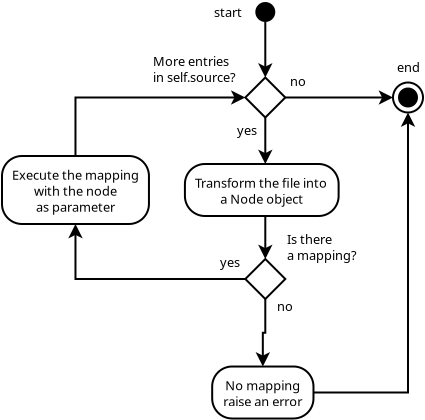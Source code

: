 <?xml version="1.0" encoding="UTF-8"?>
<dia:diagram xmlns:dia="http://www.lysator.liu.se/~alla/dia/">
  <dia:layer name="Fondo" visible="true" active="true">
	<dia:object type="UML - State Term" version="0" id="O0">
	  <dia:attribute name="obj_pos">
		<dia:point val="14.615,1.75"/>
	  </dia:attribute>
	  <dia:attribute name="obj_bb">
		<dia:rectangle val="14.565,1.7;15.665,2.8"/>
	  </dia:attribute>
	  <dia:attribute name="meta">
		<dia:composite type="dict"/>
	  </dia:attribute>
	  <dia:attribute name="elem_corner">
		<dia:point val="14.615,1.75"/>
	  </dia:attribute>
	  <dia:attribute name="elem_width">
		<dia:real val="1"/>
	  </dia:attribute>
	  <dia:attribute name="elem_height">
		<dia:real val="1"/>
	  </dia:attribute>
	  <dia:attribute name="line_colour">
		<dia:color val="#000000"/>
	  </dia:attribute>
	  <dia:attribute name="fill_colour">
		<dia:color val="#ffffff"/>
	  </dia:attribute>
	  <dia:attribute name="is_final">
		<dia:boolean val="false"/>
	  </dia:attribute>
	</dia:object>
	<dia:object type="UML - State Term" version="0" id="O1">
	  <dia:attribute name="obj_pos">
		<dia:point val="21.5,5.775"/>
	  </dia:attribute>
	  <dia:attribute name="obj_bb">
		<dia:rectangle val="21.45,5.725;23.05,7.325"/>
	  </dia:attribute>
	  <dia:attribute name="meta">
		<dia:composite type="dict"/>
	  </dia:attribute>
	  <dia:attribute name="elem_corner">
		<dia:point val="21.5,5.775"/>
	  </dia:attribute>
	  <dia:attribute name="elem_width">
		<dia:real val="1.5"/>
	  </dia:attribute>
	  <dia:attribute name="elem_height">
		<dia:real val="1.5"/>
	  </dia:attribute>
	  <dia:attribute name="line_colour">
		<dia:color val="#000000"/>
	  </dia:attribute>
	  <dia:attribute name="fill_colour">
		<dia:color val="#ffffff"/>
	  </dia:attribute>
	  <dia:attribute name="is_final">
		<dia:boolean val="true"/>
	  </dia:attribute>
	</dia:object>
	<dia:object type="UML - Branch" version="0" id="O2">
	  <dia:attribute name="obj_pos">
		<dia:point val="14.115,5.525"/>
	  </dia:attribute>
	  <dia:attribute name="obj_bb">
		<dia:rectangle val="14.044,5.454;16.186,7.596"/>
	  </dia:attribute>
	  <dia:attribute name="meta">
		<dia:composite type="dict"/>
	  </dia:attribute>
	  <dia:attribute name="elem_corner">
		<dia:point val="14.115,5.525"/>
	  </dia:attribute>
	  <dia:attribute name="elem_width">
		<dia:real val="2"/>
	  </dia:attribute>
	  <dia:attribute name="elem_height">
		<dia:real val="2"/>
	  </dia:attribute>
	  <dia:attribute name="line_colour">
		<dia:color val="#000000"/>
	  </dia:attribute>
	  <dia:attribute name="fill_colour">
		<dia:color val="#ffffff"/>
	  </dia:attribute>
	</dia:object>
	<dia:object type="UML - Branch" version="0" id="O3">
	  <dia:attribute name="obj_pos">
		<dia:point val="14.115,14.6"/>
	  </dia:attribute>
	  <dia:attribute name="obj_bb">
		<dia:rectangle val="14.044,14.529;16.186,16.671"/>
	  </dia:attribute>
	  <dia:attribute name="meta">
		<dia:composite type="dict"/>
	  </dia:attribute>
	  <dia:attribute name="elem_corner">
		<dia:point val="14.115,14.6"/>
	  </dia:attribute>
	  <dia:attribute name="elem_width">
		<dia:real val="2"/>
	  </dia:attribute>
	  <dia:attribute name="elem_height">
		<dia:real val="2"/>
	  </dia:attribute>
	  <dia:attribute name="line_colour">
		<dia:color val="#000000"/>
	  </dia:attribute>
	  <dia:attribute name="fill_colour">
		<dia:color val="#ffffff"/>
	  </dia:attribute>
	</dia:object>
	<dia:object type="UML - Activity" version="0" id="O4">
	  <dia:attribute name="obj_pos">
		<dia:point val="11.096,9.85"/>
	  </dia:attribute>
	  <dia:attribute name="obj_bb">
		<dia:rectangle val="11.046,9.8;19.184,12.5"/>
	  </dia:attribute>
	  <dia:attribute name="meta">
		<dia:composite type="dict"/>
	  </dia:attribute>
	  <dia:attribute name="elem_corner">
		<dia:point val="11.096,9.85"/>
	  </dia:attribute>
	  <dia:attribute name="elem_width">
		<dia:real val="8.037"/>
	  </dia:attribute>
	  <dia:attribute name="elem_height">
		<dia:real val="2.6"/>
	  </dia:attribute>
	  <dia:attribute name="line_colour">
		<dia:color val="#000000"/>
	  </dia:attribute>
	  <dia:attribute name="fill_colour">
		<dia:color val="#ffffff"/>
	  </dia:attribute>
	  <dia:attribute name="text">
		<dia:composite type="text">
		  <dia:attribute name="string">
			<dia:string>#Transform the file into
a Node object#</dia:string>
		  </dia:attribute>
		  <dia:attribute name="font">
			<dia:font family="sans" style="0" name="Helvetica"/>
		  </dia:attribute>
		  <dia:attribute name="height">
			<dia:real val="0.8"/>
		  </dia:attribute>
		  <dia:attribute name="pos">
			<dia:point val="15.115,10.945"/>
		  </dia:attribute>
		  <dia:attribute name="color">
			<dia:color val="#000000"/>
		  </dia:attribute>
		  <dia:attribute name="alignment">
			<dia:enum val="1"/>
		  </dia:attribute>
		</dia:composite>
	  </dia:attribute>
	</dia:object>
	<dia:object type="Standard - Line" version="0" id="O5">
	  <dia:attribute name="obj_pos">
		<dia:point val="15.115,2.75"/>
	  </dia:attribute>
	  <dia:attribute name="obj_bb">
		<dia:rectangle val="14.753,2.7;15.477,5.637"/>
	  </dia:attribute>
	  <dia:attribute name="conn_endpoints">
		<dia:point val="15.115,2.75"/>
		<dia:point val="15.115,5.525"/>
	  </dia:attribute>
	  <dia:attribute name="numcp">
		<dia:int val="1"/>
	  </dia:attribute>
	  <dia:attribute name="end_arrow">
		<dia:enum val="22"/>
	  </dia:attribute>
	  <dia:attribute name="end_arrow_length">
		<dia:real val="0.5"/>
	  </dia:attribute>
	  <dia:attribute name="end_arrow_width">
		<dia:real val="0.5"/>
	  </dia:attribute>
	  <dia:connections>
		<dia:connection handle="0" to="O0" connection="6"/>
		<dia:connection handle="1" to="O2" connection="1"/>
	  </dia:connections>
	</dia:object>
	<dia:object type="Standard - Line" version="0" id="O6">
	  <dia:attribute name="obj_pos">
		<dia:point val="16.115,6.525"/>
	  </dia:attribute>
	  <dia:attribute name="obj_bb">
		<dia:rectangle val="16.065,6.163;21.612,6.887"/>
	  </dia:attribute>
	  <dia:attribute name="conn_endpoints">
		<dia:point val="16.115,6.525"/>
		<dia:point val="21.5,6.525"/>
	  </dia:attribute>
	  <dia:attribute name="numcp">
		<dia:int val="1"/>
	  </dia:attribute>
	  <dia:attribute name="end_arrow">
		<dia:enum val="22"/>
	  </dia:attribute>
	  <dia:attribute name="end_arrow_length">
		<dia:real val="0.5"/>
	  </dia:attribute>
	  <dia:attribute name="end_arrow_width">
		<dia:real val="0.5"/>
	  </dia:attribute>
	  <dia:connections>
		<dia:connection handle="0" to="O2" connection="2"/>
		<dia:connection handle="1" to="O1" connection="3"/>
	  </dia:connections>
	</dia:object>
	<dia:object type="Standard - Line" version="0" id="O7">
	  <dia:attribute name="obj_pos">
		<dia:point val="15.115,7.525"/>
	  </dia:attribute>
	  <dia:attribute name="obj_bb">
		<dia:rectangle val="14.753,7.475;15.477,9.962"/>
	  </dia:attribute>
	  <dia:attribute name="conn_endpoints">
		<dia:point val="15.115,7.525"/>
		<dia:point val="15.115,9.85"/>
	  </dia:attribute>
	  <dia:attribute name="numcp">
		<dia:int val="1"/>
	  </dia:attribute>
	  <dia:attribute name="end_arrow">
		<dia:enum val="22"/>
	  </dia:attribute>
	  <dia:attribute name="end_arrow_length">
		<dia:real val="0.5"/>
	  </dia:attribute>
	  <dia:attribute name="end_arrow_width">
		<dia:real val="0.5"/>
	  </dia:attribute>
	  <dia:connections>
		<dia:connection handle="0" to="O2" connection="3"/>
		<dia:connection handle="1" to="O4" connection="1"/>
	  </dia:connections>
	</dia:object>
	<dia:object type="UML - Activity" version="0" id="O8">
	  <dia:attribute name="obj_pos">
		<dia:point val="1.95,9.45"/>
	  </dia:attribute>
	  <dia:attribute name="obj_bb">
		<dia:rectangle val="1.9,9.4;9.838,12.9"/>
	  </dia:attribute>
	  <dia:attribute name="meta">
		<dia:composite type="dict"/>
	  </dia:attribute>
	  <dia:attribute name="elem_corner">
		<dia:point val="1.95,9.45"/>
	  </dia:attribute>
	  <dia:attribute name="elem_width">
		<dia:real val="7.838"/>
	  </dia:attribute>
	  <dia:attribute name="elem_height">
		<dia:real val="3.4"/>
	  </dia:attribute>
	  <dia:attribute name="line_colour">
		<dia:color val="#000000"/>
	  </dia:attribute>
	  <dia:attribute name="fill_colour">
		<dia:color val="#ffffff"/>
	  </dia:attribute>
	  <dia:attribute name="text">
		<dia:composite type="text">
		  <dia:attribute name="string">
			<dia:string>#Execute the mapping
with the node
as parameter#</dia:string>
		  </dia:attribute>
		  <dia:attribute name="font">
			<dia:font family="sans" style="0" name="Helvetica"/>
		  </dia:attribute>
		  <dia:attribute name="height">
			<dia:real val="0.8"/>
		  </dia:attribute>
		  <dia:attribute name="pos">
			<dia:point val="5.869,10.545"/>
		  </dia:attribute>
		  <dia:attribute name="color">
			<dia:color val="#000000"/>
		  </dia:attribute>
		  <dia:attribute name="alignment">
			<dia:enum val="1"/>
		  </dia:attribute>
		</dia:composite>
	  </dia:attribute>
	</dia:object>
	<dia:object type="Standard - Line" version="0" id="O9">
	  <dia:attribute name="obj_pos">
		<dia:point val="15.115,12.45"/>
	  </dia:attribute>
	  <dia:attribute name="obj_bb">
		<dia:rectangle val="14.753,12.4;15.477,14.712"/>
	  </dia:attribute>
	  <dia:attribute name="conn_endpoints">
		<dia:point val="15.115,12.45"/>
		<dia:point val="15.115,14.6"/>
	  </dia:attribute>
	  <dia:attribute name="numcp">
		<dia:int val="1"/>
	  </dia:attribute>
	  <dia:attribute name="end_arrow">
		<dia:enum val="22"/>
	  </dia:attribute>
	  <dia:attribute name="end_arrow_length">
		<dia:real val="0.5"/>
	  </dia:attribute>
	  <dia:attribute name="end_arrow_width">
		<dia:real val="0.5"/>
	  </dia:attribute>
	  <dia:connections>
		<dia:connection handle="0" to="O4" connection="6"/>
		<dia:connection handle="1" to="O3" connection="1"/>
	  </dia:connections>
	</dia:object>
	<dia:object type="UML - Activity" version="0" id="O10">
	  <dia:attribute name="obj_pos">
		<dia:point val="12.459,19.975"/>
	  </dia:attribute>
	  <dia:attribute name="obj_bb">
		<dia:rectangle val="12.409,19.925;17.821,22.625"/>
	  </dia:attribute>
	  <dia:attribute name="meta">
		<dia:composite type="dict"/>
	  </dia:attribute>
	  <dia:attribute name="elem_corner">
		<dia:point val="12.459,19.975"/>
	  </dia:attribute>
	  <dia:attribute name="elem_width">
		<dia:real val="5.312"/>
	  </dia:attribute>
	  <dia:attribute name="elem_height">
		<dia:real val="2.6"/>
	  </dia:attribute>
	  <dia:attribute name="line_colour">
		<dia:color val="#000000"/>
	  </dia:attribute>
	  <dia:attribute name="fill_colour">
		<dia:color val="#ffffff"/>
	  </dia:attribute>
	  <dia:attribute name="text">
		<dia:composite type="text">
		  <dia:attribute name="string">
			<dia:string>#No mapping
raise an error#</dia:string>
		  </dia:attribute>
		  <dia:attribute name="font">
			<dia:font family="sans" style="0" name="Helvetica"/>
		  </dia:attribute>
		  <dia:attribute name="height">
			<dia:real val="0.8"/>
		  </dia:attribute>
		  <dia:attribute name="pos">
			<dia:point val="15.115,21.07"/>
		  </dia:attribute>
		  <dia:attribute name="color">
			<dia:color val="#000000"/>
		  </dia:attribute>
		  <dia:attribute name="alignment">
			<dia:enum val="1"/>
		  </dia:attribute>
		</dia:composite>
	  </dia:attribute>
	</dia:object>
	<dia:object type="Standard - ZigZagLine" version="1" id="O11">
	  <dia:attribute name="obj_pos">
		<dia:point val="5.869,9.45"/>
	  </dia:attribute>
	  <dia:attribute name="obj_bb">
		<dia:rectangle val="5.819,6.163;14.227,9.5"/>
	  </dia:attribute>
	  <dia:attribute name="orth_points">
		<dia:point val="5.869,9.45"/>
		<dia:point val="5.869,6.525"/>
		<dia:point val="14.115,6.525"/>
	  </dia:attribute>
	  <dia:attribute name="orth_orient">
		<dia:enum val="1"/>
		<dia:enum val="0"/>
	  </dia:attribute>
	  <dia:attribute name="autorouting">
		<dia:boolean val="true"/>
	  </dia:attribute>
	  <dia:attribute name="end_arrow">
		<dia:enum val="22"/>
	  </dia:attribute>
	  <dia:attribute name="end_arrow_length">
		<dia:real val="0.5"/>
	  </dia:attribute>
	  <dia:attribute name="end_arrow_width">
		<dia:real val="0.5"/>
	  </dia:attribute>
	  <dia:connections>
		<dia:connection handle="0" to="O8" connection="1"/>
		<dia:connection handle="1" to="O2" connection="0"/>
	  </dia:connections>
	</dia:object>
	<dia:object type="Standard - ZigZagLine" version="1" id="O12">
	  <dia:attribute name="obj_pos">
		<dia:point val="15.115,16.6"/>
	  </dia:attribute>
	  <dia:attribute name="obj_bb">
		<dia:rectangle val="14.753,16.55;15.477,20.087"/>
	  </dia:attribute>
	  <dia:attribute name="orth_points">
		<dia:point val="15.115,16.6"/>
		<dia:point val="15.115,18.288"/>
		<dia:point val="15.115,18.288"/>
		<dia:point val="15.115,19.975"/>
	  </dia:attribute>
	  <dia:attribute name="orth_orient">
		<dia:enum val="1"/>
		<dia:enum val="0"/>
		<dia:enum val="1"/>
	  </dia:attribute>
	  <dia:attribute name="autorouting">
		<dia:boolean val="true"/>
	  </dia:attribute>
	  <dia:attribute name="end_arrow">
		<dia:enum val="22"/>
	  </dia:attribute>
	  <dia:attribute name="end_arrow_length">
		<dia:real val="0.5"/>
	  </dia:attribute>
	  <dia:attribute name="end_arrow_width">
		<dia:real val="0.5"/>
	  </dia:attribute>
	  <dia:connections>
		<dia:connection handle="0" to="O3" connection="3"/>
		<dia:connection handle="1" to="O10" connection="1"/>
	  </dia:connections>
	</dia:object>
	<dia:object type="Standard - ZigZagLine" version="1" id="O13">
	  <dia:attribute name="obj_pos">
		<dia:point val="14.115,15.6"/>
	  </dia:attribute>
	  <dia:attribute name="obj_bb">
		<dia:rectangle val="5.507,12.738;14.165,15.65"/>
	  </dia:attribute>
	  <dia:attribute name="orth_points">
		<dia:point val="14.115,15.6"/>
		<dia:point val="5.869,15.6"/>
		<dia:point val="5.869,12.85"/>
	  </dia:attribute>
	  <dia:attribute name="orth_orient">
		<dia:enum val="0"/>
		<dia:enum val="1"/>
	  </dia:attribute>
	  <dia:attribute name="autorouting">
		<dia:boolean val="true"/>
	  </dia:attribute>
	  <dia:attribute name="end_arrow">
		<dia:enum val="22"/>
	  </dia:attribute>
	  <dia:attribute name="end_arrow_length">
		<dia:real val="0.5"/>
	  </dia:attribute>
	  <dia:attribute name="end_arrow_width">
		<dia:real val="0.5"/>
	  </dia:attribute>
	  <dia:connections>
		<dia:connection handle="0" to="O3" connection="0"/>
		<dia:connection handle="1" to="O8" connection="6"/>
	  </dia:connections>
	</dia:object>
	<dia:object type="Standard - Text" version="1" id="O14">
	  <dia:attribute name="obj_pos">
		<dia:point val="16.2,13.85"/>
	  </dia:attribute>
	  <dia:attribute name="obj_bb">
		<dia:rectangle val="16.2,13.255;19.955,14.803"/>
	  </dia:attribute>
	  <dia:attribute name="text">
		<dia:composite type="text">
		  <dia:attribute name="string">
			<dia:string>#Is there
a mapping?#</dia:string>
		  </dia:attribute>
		  <dia:attribute name="font">
			<dia:font family="sans" style="0" name="Helvetica"/>
		  </dia:attribute>
		  <dia:attribute name="height">
			<dia:real val="0.8"/>
		  </dia:attribute>
		  <dia:attribute name="pos">
			<dia:point val="16.2,13.85"/>
		  </dia:attribute>
		  <dia:attribute name="color">
			<dia:color val="#000000"/>
		  </dia:attribute>
		  <dia:attribute name="alignment">
			<dia:enum val="0"/>
		  </dia:attribute>
		</dia:composite>
	  </dia:attribute>
	  <dia:attribute name="valign">
		<dia:enum val="3"/>
	  </dia:attribute>
	</dia:object>
	<dia:object type="Standard - Text" version="1" id="O15">
	  <dia:attribute name="obj_pos">
		<dia:point val="21.7,5.25"/>
	  </dia:attribute>
	  <dia:attribute name="obj_bb">
		<dia:rectangle val="21.7,4.655;22.907,5.402"/>
	  </dia:attribute>
	  <dia:attribute name="text">
		<dia:composite type="text">
		  <dia:attribute name="string">
			<dia:string>#end#</dia:string>
		  </dia:attribute>
		  <dia:attribute name="font">
			<dia:font family="sans" style="0" name="Helvetica"/>
		  </dia:attribute>
		  <dia:attribute name="height">
			<dia:real val="0.8"/>
		  </dia:attribute>
		  <dia:attribute name="pos">
			<dia:point val="21.7,5.25"/>
		  </dia:attribute>
		  <dia:attribute name="color">
			<dia:color val="#000000"/>
		  </dia:attribute>
		  <dia:attribute name="alignment">
			<dia:enum val="0"/>
		  </dia:attribute>
		</dia:composite>
	  </dia:attribute>
	  <dia:attribute name="valign">
		<dia:enum val="3"/>
	  </dia:attribute>
	</dia:object>
	<dia:object type="Standard - Text" version="1" id="O16">
	  <dia:attribute name="obj_pos">
		<dia:point val="12.55,2.5"/>
	  </dia:attribute>
	  <dia:attribute name="obj_bb">
		<dia:rectangle val="12.55,1.905;14.037,2.652"/>
	  </dia:attribute>
	  <dia:attribute name="text">
		<dia:composite type="text">
		  <dia:attribute name="string">
			<dia:string>#start#</dia:string>
		  </dia:attribute>
		  <dia:attribute name="font">
			<dia:font family="sans" style="0" name="Helvetica"/>
		  </dia:attribute>
		  <dia:attribute name="height">
			<dia:real val="0.8"/>
		  </dia:attribute>
		  <dia:attribute name="pos">
			<dia:point val="12.55,2.5"/>
		  </dia:attribute>
		  <dia:attribute name="color">
			<dia:color val="#000000"/>
		  </dia:attribute>
		  <dia:attribute name="alignment">
			<dia:enum val="0"/>
		  </dia:attribute>
		</dia:composite>
	  </dia:attribute>
	  <dia:attribute name="valign">
		<dia:enum val="3"/>
	  </dia:attribute>
	</dia:object>
	<dia:object type="Standard - Text" version="1" id="O17">
	  <dia:attribute name="obj_pos">
		<dia:point val="9.5,4.95"/>
	  </dia:attribute>
	  <dia:attribute name="obj_bb">
		<dia:rectangle val="9.5,4.355;14.035,5.902"/>
	  </dia:attribute>
	  <dia:attribute name="text">
		<dia:composite type="text">
		  <dia:attribute name="string">
			<dia:string>#More entries
in self.source?#</dia:string>
		  </dia:attribute>
		  <dia:attribute name="font">
			<dia:font family="sans" style="0" name="Helvetica"/>
		  </dia:attribute>
		  <dia:attribute name="height">
			<dia:real val="0.8"/>
		  </dia:attribute>
		  <dia:attribute name="pos">
			<dia:point val="9.5,4.95"/>
		  </dia:attribute>
		  <dia:attribute name="color">
			<dia:color val="#000000"/>
		  </dia:attribute>
		  <dia:attribute name="alignment">
			<dia:enum val="0"/>
		  </dia:attribute>
		</dia:composite>
	  </dia:attribute>
	  <dia:attribute name="valign">
		<dia:enum val="3"/>
	  </dia:attribute>
	</dia:object>
	<dia:object type="Standard - Text" version="1" id="O18">
	  <dia:attribute name="obj_pos">
		<dia:point val="13.7,8.4"/>
	  </dia:attribute>
	  <dia:attribute name="obj_bb">
		<dia:rectangle val="13.7,7.805;15.01,8.553"/>
	  </dia:attribute>
	  <dia:attribute name="text">
		<dia:composite type="text">
		  <dia:attribute name="string">
			<dia:string>#yes #</dia:string>
		  </dia:attribute>
		  <dia:attribute name="font">
			<dia:font family="sans" style="0" name="Helvetica"/>
		  </dia:attribute>
		  <dia:attribute name="height">
			<dia:real val="0.8"/>
		  </dia:attribute>
		  <dia:attribute name="pos">
			<dia:point val="13.7,8.4"/>
		  </dia:attribute>
		  <dia:attribute name="color">
			<dia:color val="#000000"/>
		  </dia:attribute>
		  <dia:attribute name="alignment">
			<dia:enum val="0"/>
		  </dia:attribute>
		</dia:composite>
	  </dia:attribute>
	  <dia:attribute name="valign">
		<dia:enum val="3"/>
	  </dia:attribute>
	</dia:object>
	<dia:object type="Standard - Text" version="1" id="O19">
	  <dia:attribute name="obj_pos">
		<dia:point val="16.35,5.95"/>
	  </dia:attribute>
	  <dia:attribute name="obj_bb">
		<dia:rectangle val="16.35,5.355;17.148,6.103"/>
	  </dia:attribute>
	  <dia:attribute name="text">
		<dia:composite type="text">
		  <dia:attribute name="string">
			<dia:string>#no#</dia:string>
		  </dia:attribute>
		  <dia:attribute name="font">
			<dia:font family="sans" style="0" name="Helvetica"/>
		  </dia:attribute>
		  <dia:attribute name="height">
			<dia:real val="0.8"/>
		  </dia:attribute>
		  <dia:attribute name="pos">
			<dia:point val="16.35,5.95"/>
		  </dia:attribute>
		  <dia:attribute name="color">
			<dia:color val="#000000"/>
		  </dia:attribute>
		  <dia:attribute name="alignment">
			<dia:enum val="0"/>
		  </dia:attribute>
		</dia:composite>
	  </dia:attribute>
	  <dia:attribute name="valign">
		<dia:enum val="3"/>
	  </dia:attribute>
	</dia:object>
	<dia:object type="Standard - Text" version="1" id="O20">
	  <dia:attribute name="obj_pos">
		<dia:point val="12.85,15"/>
	  </dia:attribute>
	  <dia:attribute name="obj_bb">
		<dia:rectangle val="12.85,14.405;14.16,15.152"/>
	  </dia:attribute>
	  <dia:attribute name="text">
		<dia:composite type="text">
		  <dia:attribute name="string">
			<dia:string>#yes #</dia:string>
		  </dia:attribute>
		  <dia:attribute name="font">
			<dia:font family="sans" style="0" name="Helvetica"/>
		  </dia:attribute>
		  <dia:attribute name="height">
			<dia:real val="0.8"/>
		  </dia:attribute>
		  <dia:attribute name="pos">
			<dia:point val="12.85,15"/>
		  </dia:attribute>
		  <dia:attribute name="color">
			<dia:color val="#000000"/>
		  </dia:attribute>
		  <dia:attribute name="alignment">
			<dia:enum val="0"/>
		  </dia:attribute>
		</dia:composite>
	  </dia:attribute>
	  <dia:attribute name="valign">
		<dia:enum val="3"/>
	  </dia:attribute>
	</dia:object>
	<dia:object type="Standard - Text" version="1" id="O21">
	  <dia:attribute name="obj_pos">
		<dia:point val="15.7,17.2"/>
	  </dia:attribute>
	  <dia:attribute name="obj_bb">
		<dia:rectangle val="15.7,16.605;16.497,17.352"/>
	  </dia:attribute>
	  <dia:attribute name="text">
		<dia:composite type="text">
		  <dia:attribute name="string">
			<dia:string>#no#</dia:string>
		  </dia:attribute>
		  <dia:attribute name="font">
			<dia:font family="sans" style="0" name="Helvetica"/>
		  </dia:attribute>
		  <dia:attribute name="height">
			<dia:real val="0.8"/>
		  </dia:attribute>
		  <dia:attribute name="pos">
			<dia:point val="15.7,17.2"/>
		  </dia:attribute>
		  <dia:attribute name="color">
			<dia:color val="#000000"/>
		  </dia:attribute>
		  <dia:attribute name="alignment">
			<dia:enum val="0"/>
		  </dia:attribute>
		</dia:composite>
	  </dia:attribute>
	  <dia:attribute name="valign">
		<dia:enum val="3"/>
	  </dia:attribute>
	</dia:object>
	<dia:object type="Standard - ZigZagLine" version="1" id="O22">
	  <dia:attribute name="obj_pos">
		<dia:point val="17.771,21.275"/>
	  </dia:attribute>
	  <dia:attribute name="obj_bb">
		<dia:rectangle val="17.721,7.163;22.612,21.325"/>
	  </dia:attribute>
	  <dia:attribute name="orth_points">
		<dia:point val="17.771,21.275"/>
		<dia:point val="22.25,21.275"/>
		<dia:point val="22.25,7.275"/>
	  </dia:attribute>
	  <dia:attribute name="orth_orient">
		<dia:enum val="0"/>
		<dia:enum val="1"/>
	  </dia:attribute>
	  <dia:attribute name="autorouting">
		<dia:boolean val="true"/>
	  </dia:attribute>
	  <dia:attribute name="end_arrow">
		<dia:enum val="22"/>
	  </dia:attribute>
	  <dia:attribute name="end_arrow_length">
		<dia:real val="0.5"/>
	  </dia:attribute>
	  <dia:attribute name="end_arrow_width">
		<dia:real val="0.5"/>
	  </dia:attribute>
	  <dia:connections>
		<dia:connection handle="0" to="O10" connection="4"/>
		<dia:connection handle="1" to="O1" connection="6"/>
	  </dia:connections>
	</dia:object>
  </dia:layer>
</dia:diagram>
